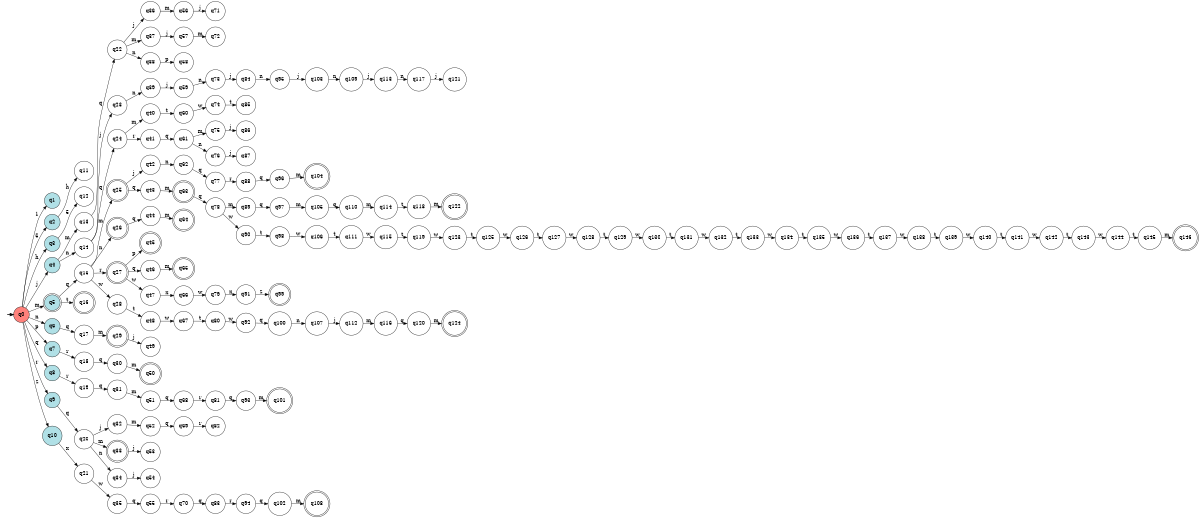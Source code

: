 digraph APTAALF {
__start0 [style = invis, shape = none, label = "", width = 0, height = 0];

rankdir=LR;
size="8,5";

s0 [style="filled", color="black", fillcolor="#ff817b" shape="circle", label="q0"];
s1 [style="filled", color="black", fillcolor="powderblue" shape="circle", label="q1"];
s2 [style="filled", color="black", fillcolor="powderblue" shape="circle", label="q2"];
s3 [style="filled", color="black", fillcolor="powderblue" shape="circle", label="q3"];
s4 [style="filled", color="black", fillcolor="powderblue" shape="circle", label="q4"];
s5 [style="rounded,filled", color="black", fillcolor="powderblue" shape="doublecircle", label="q5"];
s6 [style="filled", color="black", fillcolor="powderblue" shape="circle", label="q6"];
s7 [style="filled", color="black", fillcolor="powderblue" shape="circle", label="q7"];
s8 [style="filled", color="black", fillcolor="powderblue" shape="circle", label="q8"];
s9 [style="filled", color="black", fillcolor="powderblue" shape="circle", label="q9"];
s10 [style="filled", color="black", fillcolor="powderblue" shape="circle", label="q10"];
s11 [style="filled", color="black", fillcolor="white" shape="circle", label="q11"];
s12 [style="filled", color="black", fillcolor="white" shape="circle", label="q12"];
s13 [style="filled", color="black", fillcolor="white" shape="circle", label="q13"];
s14 [style="filled", color="black", fillcolor="white" shape="circle", label="q14"];
s15 [style="filled", color="black", fillcolor="white" shape="circle", label="q15"];
s16 [style="rounded,filled", color="black", fillcolor="white" shape="doublecircle", label="q16"];
s17 [style="filled", color="black", fillcolor="white" shape="circle", label="q17"];
s18 [style="filled", color="black", fillcolor="white" shape="circle", label="q18"];
s19 [style="filled", color="black", fillcolor="white" shape="circle", label="q19"];
s20 [style="filled", color="black", fillcolor="white" shape="circle", label="q20"];
s21 [style="filled", color="black", fillcolor="white" shape="circle", label="q21"];
s22 [style="filled", color="black", fillcolor="white" shape="circle", label="q22"];
s23 [style="filled", color="black", fillcolor="white" shape="circle", label="q23"];
s24 [style="filled", color="black", fillcolor="white" shape="circle", label="q24"];
s25 [style="rounded,filled", color="black", fillcolor="white" shape="doublecircle", label="q25"];
s26 [style="rounded,filled", color="black", fillcolor="white" shape="doublecircle", label="q26"];
s27 [style="rounded,filled", color="black", fillcolor="white" shape="doublecircle", label="q27"];
s28 [style="filled", color="black", fillcolor="white" shape="circle", label="q28"];
s29 [style="rounded,filled", color="black", fillcolor="white" shape="doublecircle", label="q29"];
s30 [style="filled", color="black", fillcolor="white" shape="circle", label="q30"];
s31 [style="filled", color="black", fillcolor="white" shape="circle", label="q31"];
s32 [style="filled", color="black", fillcolor="white" shape="circle", label="q32"];
s33 [style="rounded,filled", color="black", fillcolor="white" shape="doublecircle", label="q33"];
s34 [style="filled", color="black", fillcolor="white" shape="circle", label="q34"];
s35 [style="filled", color="black", fillcolor="white" shape="circle", label="q35"];
s36 [style="filled", color="black", fillcolor="white" shape="circle", label="q36"];
s37 [style="filled", color="black", fillcolor="white" shape="circle", label="q37"];
s38 [style="filled", color="black", fillcolor="white" shape="circle", label="q38"];
s39 [style="filled", color="black", fillcolor="white" shape="circle", label="q39"];
s40 [style="filled", color="black", fillcolor="white" shape="circle", label="q40"];
s41 [style="filled", color="black", fillcolor="white" shape="circle", label="q41"];
s42 [style="filled", color="black", fillcolor="white" shape="circle", label="q42"];
s43 [style="filled", color="black", fillcolor="white" shape="circle", label="q43"];
s44 [style="filled", color="black", fillcolor="white" shape="circle", label="q44"];
s45 [style="rounded,filled", color="black", fillcolor="white" shape="doublecircle", label="q45"];
s46 [style="filled", color="black", fillcolor="white" shape="circle", label="q46"];
s47 [style="filled", color="black", fillcolor="white" shape="circle", label="q47"];
s48 [style="filled", color="black", fillcolor="white" shape="circle", label="q48"];
s49 [style="filled", color="black", fillcolor="white" shape="circle", label="q49"];
s50 [style="rounded,filled", color="black", fillcolor="white" shape="doublecircle", label="q50"];
s51 [style="filled", color="black", fillcolor="white" shape="circle", label="q51"];
s52 [style="filled", color="black", fillcolor="white" shape="circle", label="q52"];
s53 [style="filled", color="black", fillcolor="white" shape="circle", label="q53"];
s54 [style="filled", color="black", fillcolor="white" shape="circle", label="q54"];
s55 [style="filled", color="black", fillcolor="white" shape="circle", label="q55"];
s56 [style="filled", color="black", fillcolor="white" shape="circle", label="q56"];
s57 [style="filled", color="black", fillcolor="white" shape="circle", label="q57"];
s58 [style="filled", color="black", fillcolor="white" shape="circle", label="q58"];
s59 [style="filled", color="black", fillcolor="white" shape="circle", label="q59"];
s60 [style="filled", color="black", fillcolor="white" shape="circle", label="q60"];
s61 [style="filled", color="black", fillcolor="white" shape="circle", label="q61"];
s62 [style="filled", color="black", fillcolor="white" shape="circle", label="q62"];
s63 [style="rounded,filled", color="black", fillcolor="white" shape="doublecircle", label="q63"];
s64 [style="rounded,filled", color="black", fillcolor="white" shape="doublecircle", label="q64"];
s65 [style="rounded,filled", color="black", fillcolor="white" shape="doublecircle", label="q65"];
s66 [style="filled", color="black", fillcolor="white" shape="circle", label="q66"];
s67 [style="filled", color="black", fillcolor="white" shape="circle", label="q67"];
s68 [style="filled", color="black", fillcolor="white" shape="circle", label="q68"];
s69 [style="filled", color="black", fillcolor="white" shape="circle", label="q69"];
s70 [style="filled", color="black", fillcolor="white" shape="circle", label="q70"];
s71 [style="filled", color="black", fillcolor="white" shape="circle", label="q71"];
s72 [style="filled", color="black", fillcolor="white" shape="circle", label="q72"];
s73 [style="filled", color="black", fillcolor="white" shape="circle", label="q73"];
s74 [style="filled", color="black", fillcolor="white" shape="circle", label="q74"];
s75 [style="filled", color="black", fillcolor="white" shape="circle", label="q75"];
s76 [style="filled", color="black", fillcolor="white" shape="circle", label="q76"];
s77 [style="filled", color="black", fillcolor="white" shape="circle", label="q77"];
s78 [style="filled", color="black", fillcolor="white" shape="circle", label="q78"];
s79 [style="filled", color="black", fillcolor="white" shape="circle", label="q79"];
s80 [style="filled", color="black", fillcolor="white" shape="circle", label="q80"];
s81 [style="filled", color="black", fillcolor="white" shape="circle", label="q81"];
s82 [style="filled", color="black", fillcolor="white" shape="circle", label="q82"];
s83 [style="filled", color="black", fillcolor="white" shape="circle", label="q83"];
s84 [style="filled", color="black", fillcolor="white" shape="circle", label="q84"];
s85 [style="filled", color="black", fillcolor="white" shape="circle", label="q85"];
s86 [style="filled", color="black", fillcolor="white" shape="circle", label="q86"];
s87 [style="filled", color="black", fillcolor="white" shape="circle", label="q87"];
s88 [style="filled", color="black", fillcolor="white" shape="circle", label="q88"];
s89 [style="filled", color="black", fillcolor="white" shape="circle", label="q89"];
s90 [style="filled", color="black", fillcolor="white" shape="circle", label="q90"];
s91 [style="filled", color="black", fillcolor="white" shape="circle", label="q91"];
s92 [style="filled", color="black", fillcolor="white" shape="circle", label="q92"];
s93 [style="filled", color="black", fillcolor="white" shape="circle", label="q93"];
s94 [style="filled", color="black", fillcolor="white" shape="circle", label="q94"];
s95 [style="filled", color="black", fillcolor="white" shape="circle", label="q95"];
s96 [style="filled", color="black", fillcolor="white" shape="circle", label="q96"];
s97 [style="filled", color="black", fillcolor="white" shape="circle", label="q97"];
s98 [style="filled", color="black", fillcolor="white" shape="circle", label="q98"];
s99 [style="rounded,filled", color="black", fillcolor="white" shape="doublecircle", label="q99"];
s100 [style="filled", color="black", fillcolor="white" shape="circle", label="q100"];
s101 [style="rounded,filled", color="black", fillcolor="white" shape="doublecircle", label="q101"];
s102 [style="filled", color="black", fillcolor="white" shape="circle", label="q102"];
s103 [style="filled", color="black", fillcolor="white" shape="circle", label="q103"];
s104 [style="rounded,filled", color="black", fillcolor="white" shape="doublecircle", label="q104"];
s105 [style="filled", color="black", fillcolor="white" shape="circle", label="q105"];
s106 [style="filled", color="black", fillcolor="white" shape="circle", label="q106"];
s107 [style="filled", color="black", fillcolor="white" shape="circle", label="q107"];
s108 [style="rounded,filled", color="black", fillcolor="white" shape="doublecircle", label="q108"];
s109 [style="filled", color="black", fillcolor="white" shape="circle", label="q109"];
s110 [style="filled", color="black", fillcolor="white" shape="circle", label="q110"];
s111 [style="filled", color="black", fillcolor="white" shape="circle", label="q111"];
s112 [style="filled", color="black", fillcolor="white" shape="circle", label="q112"];
s113 [style="filled", color="black", fillcolor="white" shape="circle", label="q113"];
s114 [style="filled", color="black", fillcolor="white" shape="circle", label="q114"];
s115 [style="filled", color="black", fillcolor="white" shape="circle", label="q115"];
s116 [style="filled", color="black", fillcolor="white" shape="circle", label="q116"];
s117 [style="filled", color="black", fillcolor="white" shape="circle", label="q117"];
s118 [style="filled", color="black", fillcolor="white" shape="circle", label="q118"];
s119 [style="filled", color="black", fillcolor="white" shape="circle", label="q119"];
s120 [style="filled", color="black", fillcolor="white" shape="circle", label="q120"];
s121 [style="filled", color="black", fillcolor="white" shape="circle", label="q121"];
s122 [style="rounded,filled", color="black", fillcolor="white" shape="doublecircle", label="q122"];
s123 [style="filled", color="black", fillcolor="white" shape="circle", label="q123"];
s124 [style="rounded,filled", color="black", fillcolor="white" shape="doublecircle", label="q124"];
s125 [style="filled", color="black", fillcolor="white" shape="circle", label="q125"];
s126 [style="filled", color="black", fillcolor="white" shape="circle", label="q126"];
s127 [style="filled", color="black", fillcolor="white" shape="circle", label="q127"];
s128 [style="filled", color="black", fillcolor="white" shape="circle", label="q128"];
s129 [style="filled", color="black", fillcolor="white" shape="circle", label="q129"];
s130 [style="filled", color="black", fillcolor="white" shape="circle", label="q130"];
s131 [style="filled", color="black", fillcolor="white" shape="circle", label="q131"];
s132 [style="filled", color="black", fillcolor="white" shape="circle", label="q132"];
s133 [style="filled", color="black", fillcolor="white" shape="circle", label="q133"];
s134 [style="filled", color="black", fillcolor="white" shape="circle", label="q134"];
s135 [style="filled", color="black", fillcolor="white" shape="circle", label="q135"];
s136 [style="filled", color="black", fillcolor="white" shape="circle", label="q136"];
s137 [style="filled", color="black", fillcolor="white" shape="circle", label="q137"];
s138 [style="filled", color="black", fillcolor="white" shape="circle", label="q138"];
s139 [style="filled", color="black", fillcolor="white" shape="circle", label="q139"];
s140 [style="filled", color="black", fillcolor="white" shape="circle", label="q140"];
s141 [style="filled", color="black", fillcolor="white" shape="circle", label="q141"];
s142 [style="filled", color="black", fillcolor="white" shape="circle", label="q142"];
s143 [style="filled", color="black", fillcolor="white" shape="circle", label="q143"];
s144 [style="filled", color="black", fillcolor="white" shape="circle", label="q144"];
s145 [style="filled", color="black", fillcolor="white" shape="circle", label="q145"];
s146 [style="rounded,filled", color="black", fillcolor="white" shape="doublecircle", label="q146"];
subgraph cluster_main { 
	graph [pad=".75", ranksep="0.15", nodesep="0.15"];
	 style=invis; 
	__start0 -> s0 [penwidth=2];
}
s0 -> s1 [label="1"];
s0 -> s2 [label="5"];
s0 -> s3 [label="h"];
s0 -> s4 [label="j"];
s0 -> s5 [label="m"];
s0 -> s6 [label="n"];
s0 -> s7 [label="p"];
s0 -> s8 [label="q"];
s0 -> s9 [label="r"];
s0 -> s10 [label="z"];
s2 -> s11 [label="h"];
s3 -> s12 [label="5"];
s4 -> s13 [label="m"];
s4 -> s14 [label="n"];
s5 -> s15 [label="q"];
s5 -> s16 [label="t"];
s6 -> s17 [label="q"];
s7 -> s18 [label="r"];
s8 -> s19 [label="r"];
s9 -> s20 [label="q"];
s10 -> s21 [label="x"];
s13 -> s22 [label="q"];
s14 -> s23 [label="j"];
s14 -> s24 [label="q"];
s15 -> s25 [label="m"];
s15 -> s26 [label="n"];
s15 -> s27 [label="r"];
s15 -> s28 [label="w"];
s17 -> s29 [label="m"];
s18 -> s30 [label="q"];
s19 -> s31 [label="q"];
s20 -> s32 [label="j"];
s20 -> s33 [label="m"];
s20 -> s34 [label="n"];
s21 -> s35 [label="w"];
s22 -> s36 [label="j"];
s22 -> s37 [label="m"];
s22 -> s38 [label="n"];
s23 -> s39 [label="n"];
s24 -> s40 [label="m"];
s24 -> s41 [label="r"];
s25 -> s42 [label="j"];
s25 -> s43 [label="q"];
s26 -> s44 [label="q"];
s27 -> s45 [label="p"];
s27 -> s46 [label="q"];
s27 -> s47 [label="w"];
s28 -> s48 [label="t"];
s29 -> s49 [label="j"];
s30 -> s50 [label="m"];
s31 -> s51 [label="m"];
s32 -> s52 [label="m"];
s33 -> s53 [label="j"];
s34 -> s54 [label="j"];
s35 -> s55 [label="q"];
s36 -> s56 [label="m"];
s37 -> s57 [label="j"];
s38 -> s58 [label="p"];
s39 -> s59 [label="j"];
s40 -> s60 [label="t"];
s41 -> s61 [label="q"];
s42 -> s62 [label="n"];
s43 -> s63 [label="m"];
s44 -> s64 [label="m"];
s46 -> s65 [label="m"];
s47 -> s66 [label="x"];
s48 -> s67 [label="w"];
s51 -> s68 [label="q"];
s52 -> s69 [label="q"];
s55 -> s70 [label="r"];
s56 -> s71 [label="j"];
s57 -> s72 [label="m"];
s59 -> s73 [label="n"];
s60 -> s74 [label="w"];
s61 -> s75 [label="m"];
s61 -> s76 [label="n"];
s62 -> s77 [label="q"];
s63 -> s78 [label="q"];
s66 -> s79 [label="w"];
s67 -> s80 [label="t"];
s68 -> s81 [label="r"];
s69 -> s82 [label="r"];
s70 -> s83 [label="q"];
s73 -> s84 [label="j"];
s74 -> s85 [label="t"];
s75 -> s86 [label="j"];
s76 -> s87 [label="j"];
s77 -> s88 [label="r"];
s78 -> s89 [label="m"];
s78 -> s90 [label="w"];
s79 -> s91 [label="x"];
s80 -> s92 [label="w"];
s81 -> s93 [label="q"];
s83 -> s94 [label="r"];
s84 -> s95 [label="n"];
s88 -> s96 [label="q"];
s89 -> s97 [label="q"];
s90 -> s98 [label="t"];
s91 -> s99 [label="z"];
s92 -> s100 [label="q"];
s93 -> s101 [label="m"];
s94 -> s102 [label="q"];
s95 -> s103 [label="j"];
s96 -> s104 [label="m"];
s97 -> s105 [label="m"];
s98 -> s106 [label="w"];
s100 -> s107 [label="n"];
s102 -> s108 [label="m"];
s103 -> s109 [label="n"];
s105 -> s110 [label="q"];
s106 -> s111 [label="t"];
s107 -> s112 [label="j"];
s109 -> s113 [label="j"];
s110 -> s114 [label="m"];
s111 -> s115 [label="w"];
s112 -> s116 [label="m"];
s113 -> s117 [label="n"];
s114 -> s118 [label="t"];
s115 -> s119 [label="t"];
s116 -> s120 [label="q"];
s117 -> s121 [label="j"];
s118 -> s122 [label="m"];
s119 -> s123 [label="w"];
s120 -> s124 [label="m"];
s123 -> s125 [label="t"];
s125 -> s126 [label="w"];
s126 -> s127 [label="t"];
s127 -> s128 [label="w"];
s128 -> s129 [label="t"];
s129 -> s130 [label="w"];
s130 -> s131 [label="t"];
s131 -> s132 [label="w"];
s132 -> s133 [label="t"];
s133 -> s134 [label="w"];
s134 -> s135 [label="t"];
s135 -> s136 [label="w"];
s136 -> s137 [label="t"];
s137 -> s138 [label="w"];
s138 -> s139 [label="t"];
s139 -> s140 [label="w"];
s140 -> s141 [label="t"];
s141 -> s142 [label="w"];
s142 -> s143 [label="t"];
s143 -> s144 [label="w"];
s144 -> s145 [label="t"];
s145 -> s146 [label="m"];

}